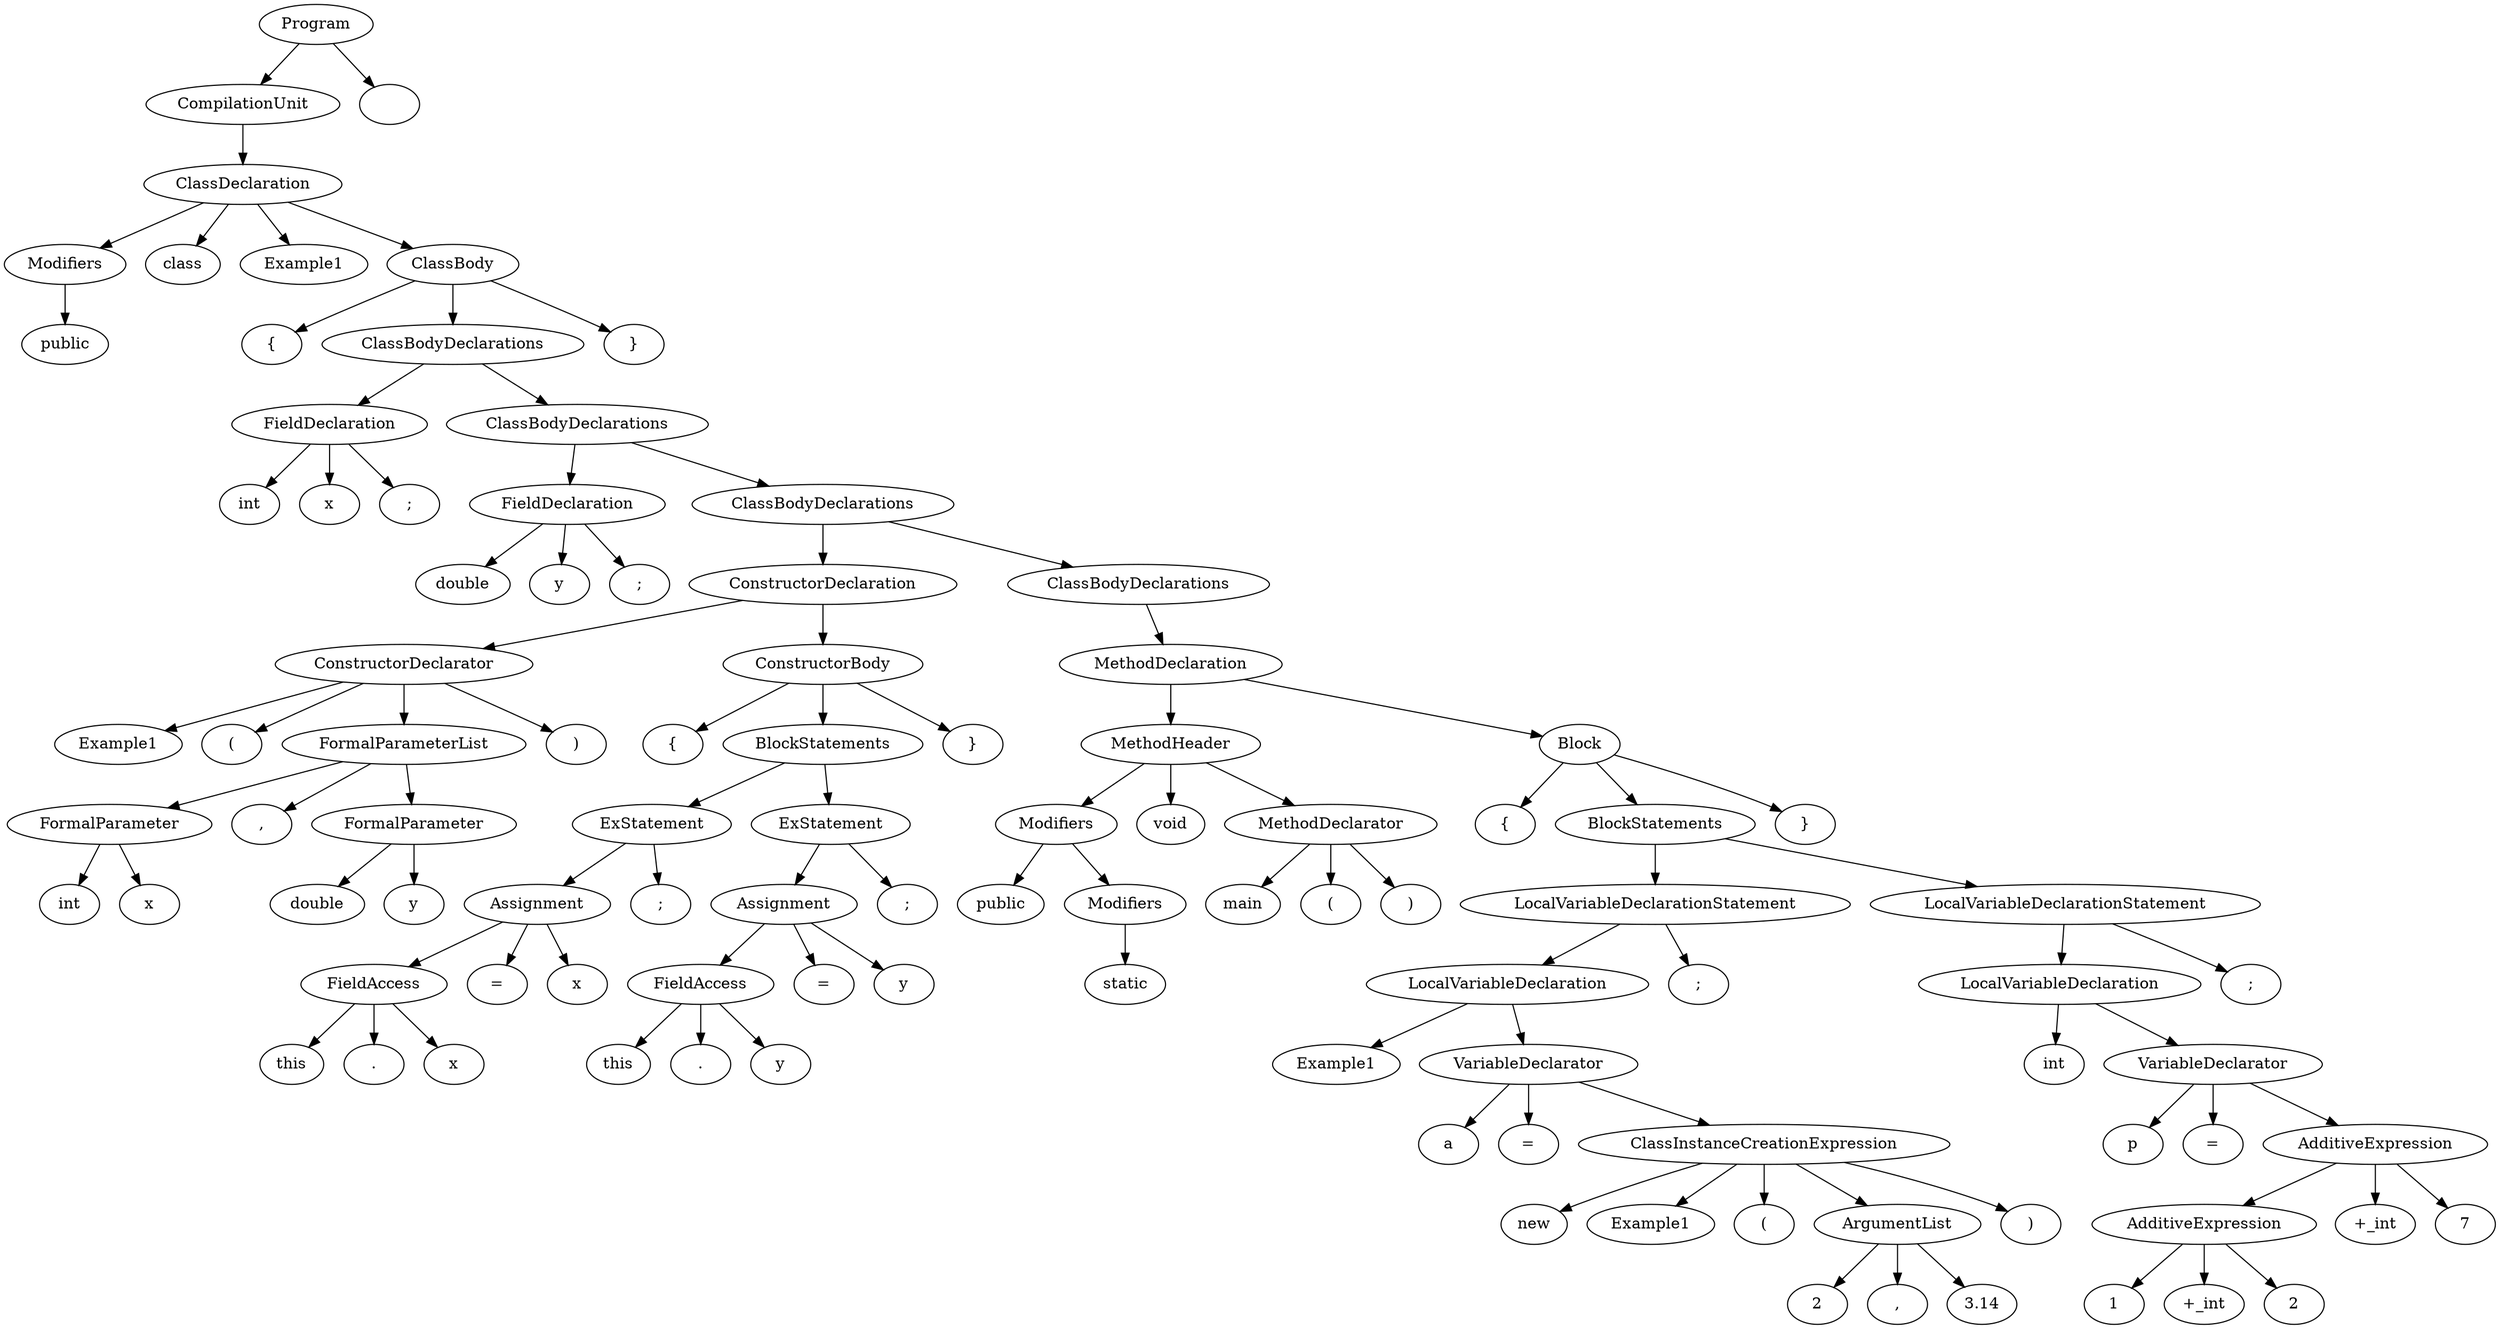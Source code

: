 digraph G {
n1 [label="public"]
n2 [label="Modifiers"]
n2->n1;
n3 [label="class"]
n4 [label="Example1"]
n5 [label="{"]
n6 [label="int"]
n7 [label="x"]
n8 [label=";"]
n9 [label="FieldDeclaration"]
n9->n8;
n9->n7;
n9->n6;
n10 [label="double"]
n11 [label="y"]
n12 [label=";"]
n13 [label="FieldDeclaration"]
n13->n12;
n13->n11;
n13->n10;
n14 [label="Example1"]
n15 [label="("]
n16 [label="int"]
n17 [label="x"]
n18 [label="FormalParameter"]
n18->n17;
n18->n16;
n19 [label=","]
n20 [label="double"]
n21 [label="y"]
n22 [label="FormalParameter"]
n22->n21;
n22->n20;
n23 [label="FormalParameterList"]
n23->n22;
n23->n19;
n23->n18;
n24 [label=")"]
n25 [label="ConstructorDeclarator"]
n25->n24;
n25->n23;
n25->n15;
n25->n14;
n26 [label="{"]
n27 [label="this"]
n28 [label="."]
n29 [label="x"]
n30 [label="FieldAccess"]
n30->n29;
n30->n28;
n30->n27;
n31 [label="="]
n32 [label="x"]
n33 [label="Assignment"]
n33->n32;
n33->n31;
n33->n30;
n34 [label=";"]
n35 [label="ExStatement"]
n35->n34;
n35->n33;
n36 [label="this"]
n37 [label="."]
n38 [label="y"]
n39 [label="FieldAccess"]
n39->n38;
n39->n37;
n39->n36;
n40 [label="="]
n41 [label="y"]
n42 [label="Assignment"]
n42->n41;
n42->n40;
n42->n39;
n43 [label=";"]
n44 [label="ExStatement"]
n44->n43;
n44->n42;
n45 [label="BlockStatements"]
n45->n44;
n45->n35;
n46 [label="}"]
n47 [label="ConstructorBody"]
n47->n46;
n47->n45;
n47->n26;
n48 [label="ConstructorDeclaration"]
n48->n47;
n48->n25;
n49 [label="public"]
n50 [label="static"]
n51 [label="Modifiers"]
n51->n50;
n52 [label="Modifiers"]
n52->n51;
n52->n49;
n53 [label="void"]
n54 [label="main"]
n55 [label="("]
n56 [label=")"]
n57 [label="MethodDeclarator"]
n57->n56;
n57->n55;
n57->n54;
n58 [label="MethodHeader"]
n58->n57;
n58->n53;
n58->n52;
n59 [label="{"]
n60 [label="Example1"]
n61 [label="a"]
n62 [label="="]
n63 [label="new"]
n64 [label="Example1"]
n65 [label="("]
n66 [label="2"]
n67 [label=","]
n68 [label="3.14"]
n69 [label="ArgumentList"]
n69->n68;
n69->n67;
n69->n66;
n70 [label=")"]
n71 [label="ClassInstanceCreationExpression"]
n71->n70;
n71->n69;
n71->n65;
n71->n64;
n71->n63;
n72 [label="VariableDeclarator"]
n72->n71;
n72->n62;
n72->n61;
n73 [label="LocalVariableDeclaration"]
n73->n72;
n73->n60;
n74 [label=";"]
n75 [label="LocalVariableDeclarationStatement"]
n75->n74;
n75->n73;
n76 [label="int"]
n77 [label="p"]
n78 [label="="]
n79 [label="1"]
n80 [label="+_int"]
n81 [label="2"]
n82 [label="AdditiveExpression"]
n82->n81;
n82->n80;
n82->n79;
n83 [label="+_int"]
n84 [label="7"]
n85 [label="AdditiveExpression"]
n85->n84;
n85->n83;
n85->n82;
n86 [label="VariableDeclarator"]
n86->n85;
n86->n78;
n86->n77;
n87 [label="LocalVariableDeclaration"]
n87->n86;
n87->n76;
n88 [label=";"]
n89 [label="LocalVariableDeclarationStatement"]
n89->n88;
n89->n87;
n90 [label="BlockStatements"]
n90->n89;
n90->n75;
n91 [label="}"]
n92 [label="Block"]
n92->n91;
n92->n90;
n92->n59;
n93 [label="MethodDeclaration"]
n93->n92;
n93->n58;
n94 [label="ClassBodyDeclarations"]
n94->n93;
n95 [label="ClassBodyDeclarations"]
n95->n94;
n95->n48;
n96 [label="ClassBodyDeclarations"]
n96->n95;
n96->n13;
n97 [label="ClassBodyDeclarations"]
n97->n96;
n97->n9;
n98 [label="}"]
n99 [label="ClassBody"]
n99->n98;
n99->n97;
n99->n5;
n100 [label="ClassDeclaration"]
n100->n99;
n100->n4;
n100->n3;
n100->n2;
n101 [label="CompilationUnit"]
n101->n100;
n102 [label="Program"]
n102->n103;
n102->n101;
n103 [label=""]
}
